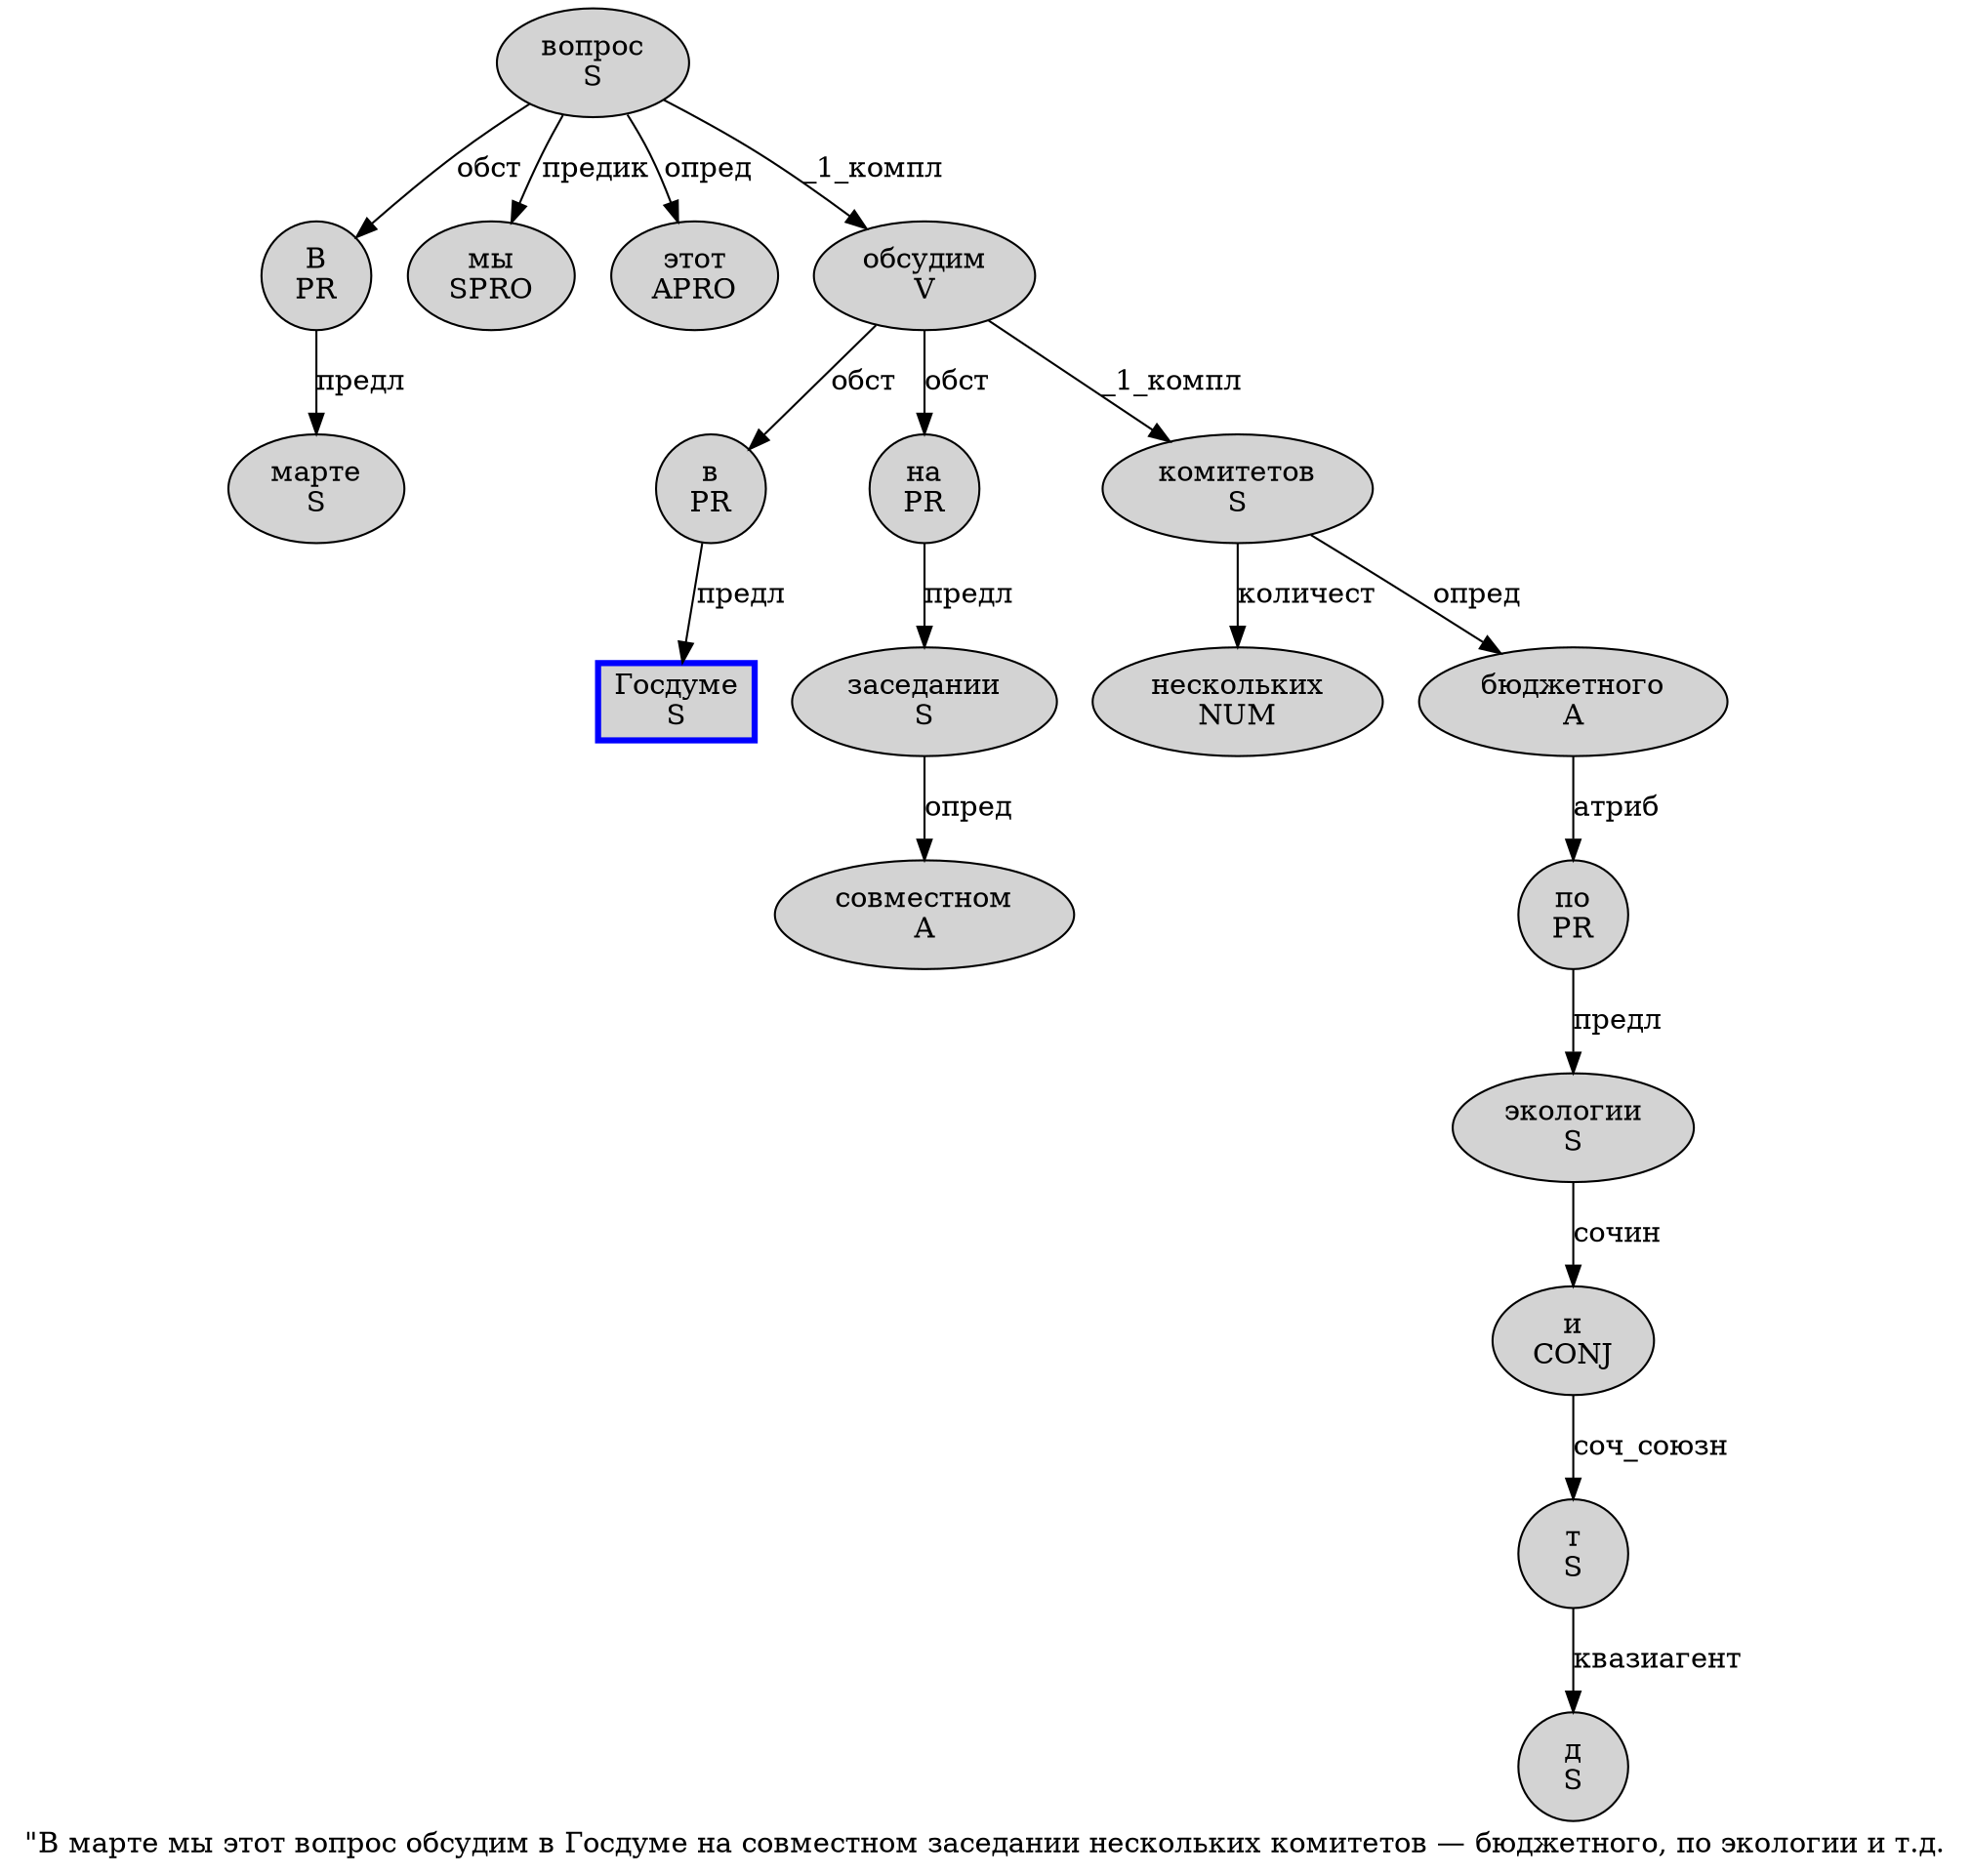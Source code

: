 digraph SENTENCE_1031 {
	graph [label="\"В марте мы этот вопрос обсудим в Госдуме на совместном заседании нескольких комитетов — бюджетного, по экологии и т.д."]
	node [style=filled]
		1 [label="В
PR" color="" fillcolor=lightgray penwidth=1 shape=ellipse]
		2 [label="марте
S" color="" fillcolor=lightgray penwidth=1 shape=ellipse]
		3 [label="мы
SPRO" color="" fillcolor=lightgray penwidth=1 shape=ellipse]
		4 [label="этот
APRO" color="" fillcolor=lightgray penwidth=1 shape=ellipse]
		5 [label="вопрос
S" color="" fillcolor=lightgray penwidth=1 shape=ellipse]
		6 [label="обсудим
V" color="" fillcolor=lightgray penwidth=1 shape=ellipse]
		7 [label="в
PR" color="" fillcolor=lightgray penwidth=1 shape=ellipse]
		8 [label="Госдуме
S" color=blue fillcolor=lightgray penwidth=3 shape=box]
		9 [label="на
PR" color="" fillcolor=lightgray penwidth=1 shape=ellipse]
		10 [label="совместном
A" color="" fillcolor=lightgray penwidth=1 shape=ellipse]
		11 [label="заседании
S" color="" fillcolor=lightgray penwidth=1 shape=ellipse]
		12 [label="нескольких
NUM" color="" fillcolor=lightgray penwidth=1 shape=ellipse]
		13 [label="комитетов
S" color="" fillcolor=lightgray penwidth=1 shape=ellipse]
		15 [label="бюджетного
A" color="" fillcolor=lightgray penwidth=1 shape=ellipse]
		17 [label="по
PR" color="" fillcolor=lightgray penwidth=1 shape=ellipse]
		18 [label="экологии
S" color="" fillcolor=lightgray penwidth=1 shape=ellipse]
		19 [label="и
CONJ" color="" fillcolor=lightgray penwidth=1 shape=ellipse]
		20 [label="т
S" color="" fillcolor=lightgray penwidth=1 shape=ellipse]
		22 [label="д
S" color="" fillcolor=lightgray penwidth=1 shape=ellipse]
			20 -> 22 [label="квазиагент"]
			6 -> 7 [label="обст"]
			6 -> 9 [label="обст"]
			6 -> 13 [label="_1_компл"]
			19 -> 20 [label="соч_союзн"]
			17 -> 18 [label="предл"]
			7 -> 8 [label="предл"]
			11 -> 10 [label="опред"]
			15 -> 17 [label="атриб"]
			13 -> 12 [label="количест"]
			13 -> 15 [label="опред"]
			9 -> 11 [label="предл"]
			5 -> 1 [label="обст"]
			5 -> 3 [label="предик"]
			5 -> 4 [label="опред"]
			5 -> 6 [label="_1_компл"]
			1 -> 2 [label="предл"]
			18 -> 19 [label="сочин"]
}